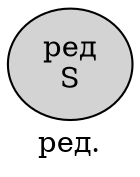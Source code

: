 digraph SENTENCE_373 {
	graph [label="ред."]
	node [style=filled]
		0 [label="ред
S" color="" fillcolor=lightgray penwidth=1 shape=ellipse]
}